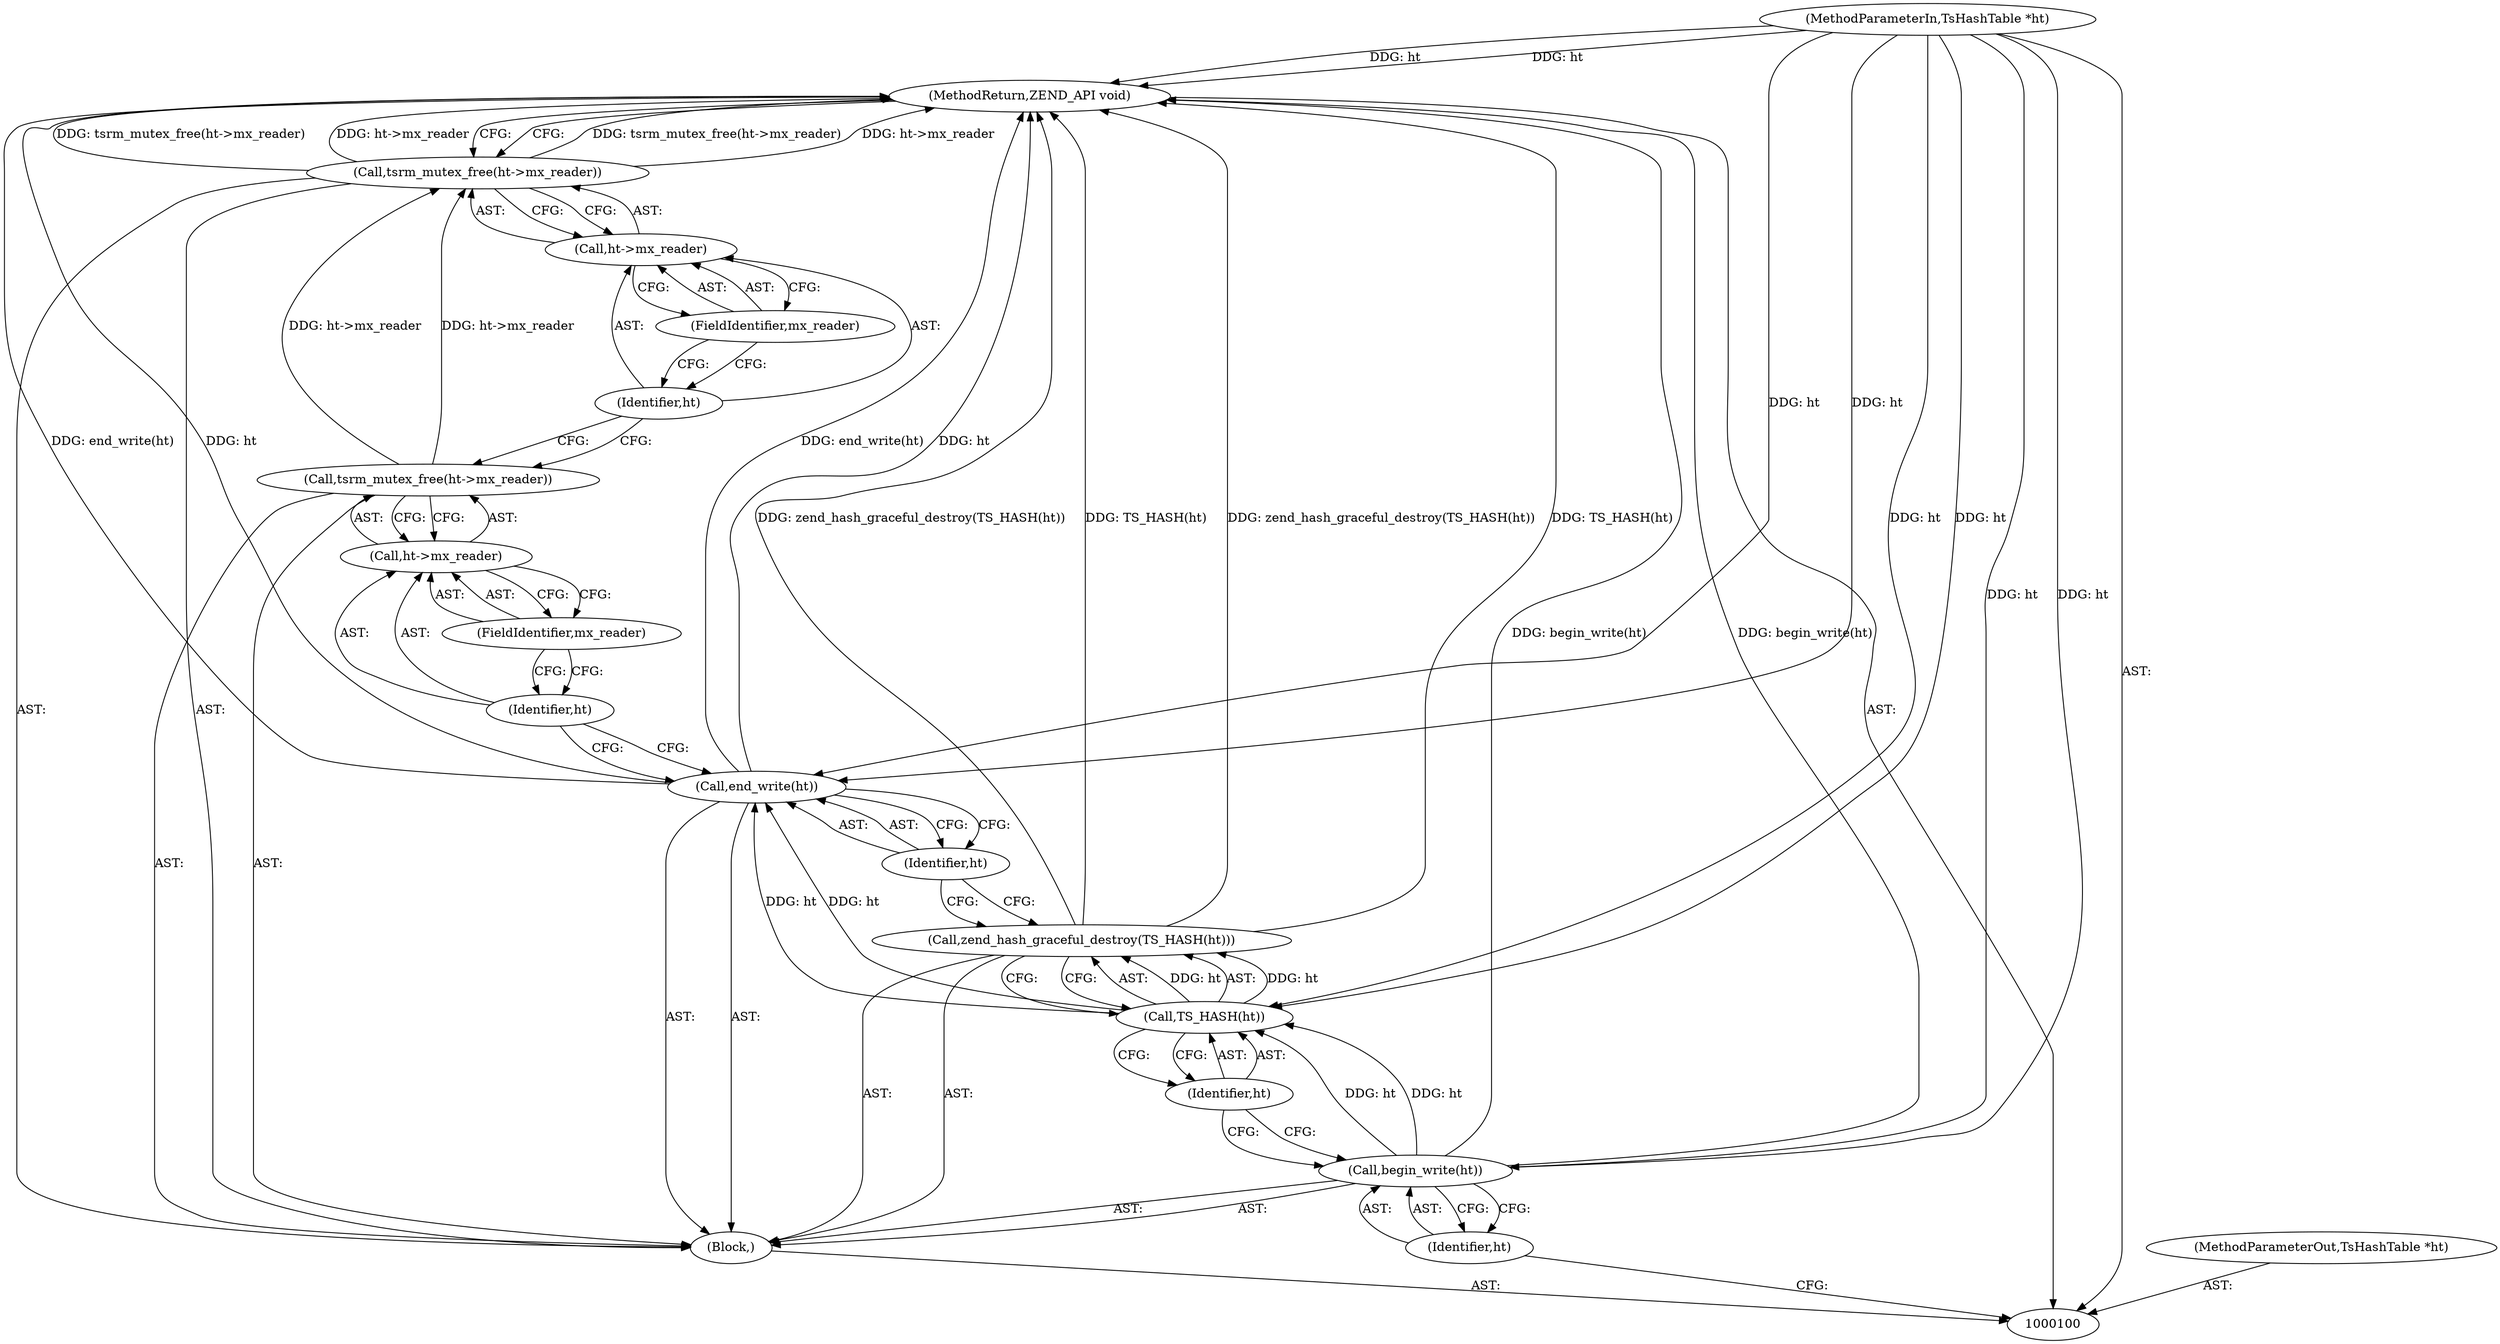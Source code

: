 digraph "1_php_2bcf69d073190e4f032d883f3416dea1b027a39e" {
"1000118" [label="(MethodReturn,ZEND_API void)"];
"1000101" [label="(MethodParameterIn,TsHashTable *ht)"];
"1000148" [label="(MethodParameterOut,TsHashTable *ht)"];
"1000102" [label="(Block,)"];
"1000103" [label="(Call,begin_write(ht))"];
"1000104" [label="(Identifier,ht)"];
"1000105" [label="(Call,zend_hash_graceful_destroy(TS_HASH(ht)))"];
"1000106" [label="(Call,TS_HASH(ht))"];
"1000107" [label="(Identifier,ht)"];
"1000108" [label="(Call,end_write(ht))"];
"1000109" [label="(Identifier,ht)"];
"1000111" [label="(Call,ht->mx_reader)"];
"1000112" [label="(Identifier,ht)"];
"1000113" [label="(FieldIdentifier,mx_reader)"];
"1000110" [label="(Call,tsrm_mutex_free(ht->mx_reader))"];
"1000115" [label="(Call,ht->mx_reader)"];
"1000116" [label="(Identifier,ht)"];
"1000117" [label="(FieldIdentifier,mx_reader)"];
"1000114" [label="(Call,tsrm_mutex_free(ht->mx_reader))"];
"1000118" -> "1000100"  [label="AST: "];
"1000118" -> "1000114"  [label="CFG: "];
"1000108" -> "1000118"  [label="DDG: end_write(ht)"];
"1000108" -> "1000118"  [label="DDG: ht"];
"1000105" -> "1000118"  [label="DDG: zend_hash_graceful_destroy(TS_HASH(ht))"];
"1000105" -> "1000118"  [label="DDG: TS_HASH(ht)"];
"1000114" -> "1000118"  [label="DDG: tsrm_mutex_free(ht->mx_reader)"];
"1000114" -> "1000118"  [label="DDG: ht->mx_reader"];
"1000103" -> "1000118"  [label="DDG: begin_write(ht)"];
"1000101" -> "1000118"  [label="DDG: ht"];
"1000101" -> "1000100"  [label="AST: "];
"1000101" -> "1000118"  [label="DDG: ht"];
"1000101" -> "1000103"  [label="DDG: ht"];
"1000101" -> "1000106"  [label="DDG: ht"];
"1000101" -> "1000108"  [label="DDG: ht"];
"1000148" -> "1000100"  [label="AST: "];
"1000102" -> "1000100"  [label="AST: "];
"1000103" -> "1000102"  [label="AST: "];
"1000105" -> "1000102"  [label="AST: "];
"1000108" -> "1000102"  [label="AST: "];
"1000110" -> "1000102"  [label="AST: "];
"1000114" -> "1000102"  [label="AST: "];
"1000103" -> "1000102"  [label="AST: "];
"1000103" -> "1000104"  [label="CFG: "];
"1000104" -> "1000103"  [label="AST: "];
"1000107" -> "1000103"  [label="CFG: "];
"1000103" -> "1000118"  [label="DDG: begin_write(ht)"];
"1000101" -> "1000103"  [label="DDG: ht"];
"1000103" -> "1000106"  [label="DDG: ht"];
"1000104" -> "1000103"  [label="AST: "];
"1000104" -> "1000100"  [label="CFG: "];
"1000103" -> "1000104"  [label="CFG: "];
"1000105" -> "1000102"  [label="AST: "];
"1000105" -> "1000106"  [label="CFG: "];
"1000106" -> "1000105"  [label="AST: "];
"1000109" -> "1000105"  [label="CFG: "];
"1000105" -> "1000118"  [label="DDG: zend_hash_graceful_destroy(TS_HASH(ht))"];
"1000105" -> "1000118"  [label="DDG: TS_HASH(ht)"];
"1000106" -> "1000105"  [label="DDG: ht"];
"1000106" -> "1000105"  [label="AST: "];
"1000106" -> "1000107"  [label="CFG: "];
"1000107" -> "1000106"  [label="AST: "];
"1000105" -> "1000106"  [label="CFG: "];
"1000106" -> "1000105"  [label="DDG: ht"];
"1000103" -> "1000106"  [label="DDG: ht"];
"1000101" -> "1000106"  [label="DDG: ht"];
"1000106" -> "1000108"  [label="DDG: ht"];
"1000107" -> "1000106"  [label="AST: "];
"1000107" -> "1000103"  [label="CFG: "];
"1000106" -> "1000107"  [label="CFG: "];
"1000108" -> "1000102"  [label="AST: "];
"1000108" -> "1000109"  [label="CFG: "];
"1000109" -> "1000108"  [label="AST: "];
"1000112" -> "1000108"  [label="CFG: "];
"1000108" -> "1000118"  [label="DDG: end_write(ht)"];
"1000108" -> "1000118"  [label="DDG: ht"];
"1000106" -> "1000108"  [label="DDG: ht"];
"1000101" -> "1000108"  [label="DDG: ht"];
"1000109" -> "1000108"  [label="AST: "];
"1000109" -> "1000105"  [label="CFG: "];
"1000108" -> "1000109"  [label="CFG: "];
"1000111" -> "1000110"  [label="AST: "];
"1000111" -> "1000113"  [label="CFG: "];
"1000112" -> "1000111"  [label="AST: "];
"1000113" -> "1000111"  [label="AST: "];
"1000110" -> "1000111"  [label="CFG: "];
"1000112" -> "1000111"  [label="AST: "];
"1000112" -> "1000108"  [label="CFG: "];
"1000113" -> "1000112"  [label="CFG: "];
"1000113" -> "1000111"  [label="AST: "];
"1000113" -> "1000112"  [label="CFG: "];
"1000111" -> "1000113"  [label="CFG: "];
"1000110" -> "1000102"  [label="AST: "];
"1000110" -> "1000111"  [label="CFG: "];
"1000111" -> "1000110"  [label="AST: "];
"1000116" -> "1000110"  [label="CFG: "];
"1000110" -> "1000114"  [label="DDG: ht->mx_reader"];
"1000115" -> "1000114"  [label="AST: "];
"1000115" -> "1000117"  [label="CFG: "];
"1000116" -> "1000115"  [label="AST: "];
"1000117" -> "1000115"  [label="AST: "];
"1000114" -> "1000115"  [label="CFG: "];
"1000116" -> "1000115"  [label="AST: "];
"1000116" -> "1000110"  [label="CFG: "];
"1000117" -> "1000116"  [label="CFG: "];
"1000117" -> "1000115"  [label="AST: "];
"1000117" -> "1000116"  [label="CFG: "];
"1000115" -> "1000117"  [label="CFG: "];
"1000114" -> "1000102"  [label="AST: "];
"1000114" -> "1000115"  [label="CFG: "];
"1000115" -> "1000114"  [label="AST: "];
"1000118" -> "1000114"  [label="CFG: "];
"1000114" -> "1000118"  [label="DDG: tsrm_mutex_free(ht->mx_reader)"];
"1000114" -> "1000118"  [label="DDG: ht->mx_reader"];
"1000110" -> "1000114"  [label="DDG: ht->mx_reader"];
}

